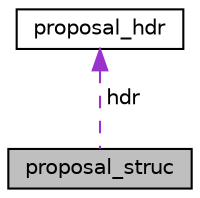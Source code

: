 digraph "proposal_struc"
{
 // LATEX_PDF_SIZE
  edge [fontname="Helvetica",fontsize="10",labelfontname="Helvetica",labelfontsize="10"];
  node [fontname="Helvetica",fontsize="10",shape=record];
  Node1 [label="proposal_struc",height=0.2,width=0.4,color="black", fillcolor="grey75", style="filled", fontcolor="black",tooltip=" "];
  Node2 -> Node1 [dir="back",color="darkorchid3",fontsize="10",style="dashed",label=" hdr" ];
  Node2 [label="proposal_hdr",height=0.2,width=0.4,color="black", fillcolor="white", style="filled",URL="$structproposal__hdr.html",tooltip=" "];
}
